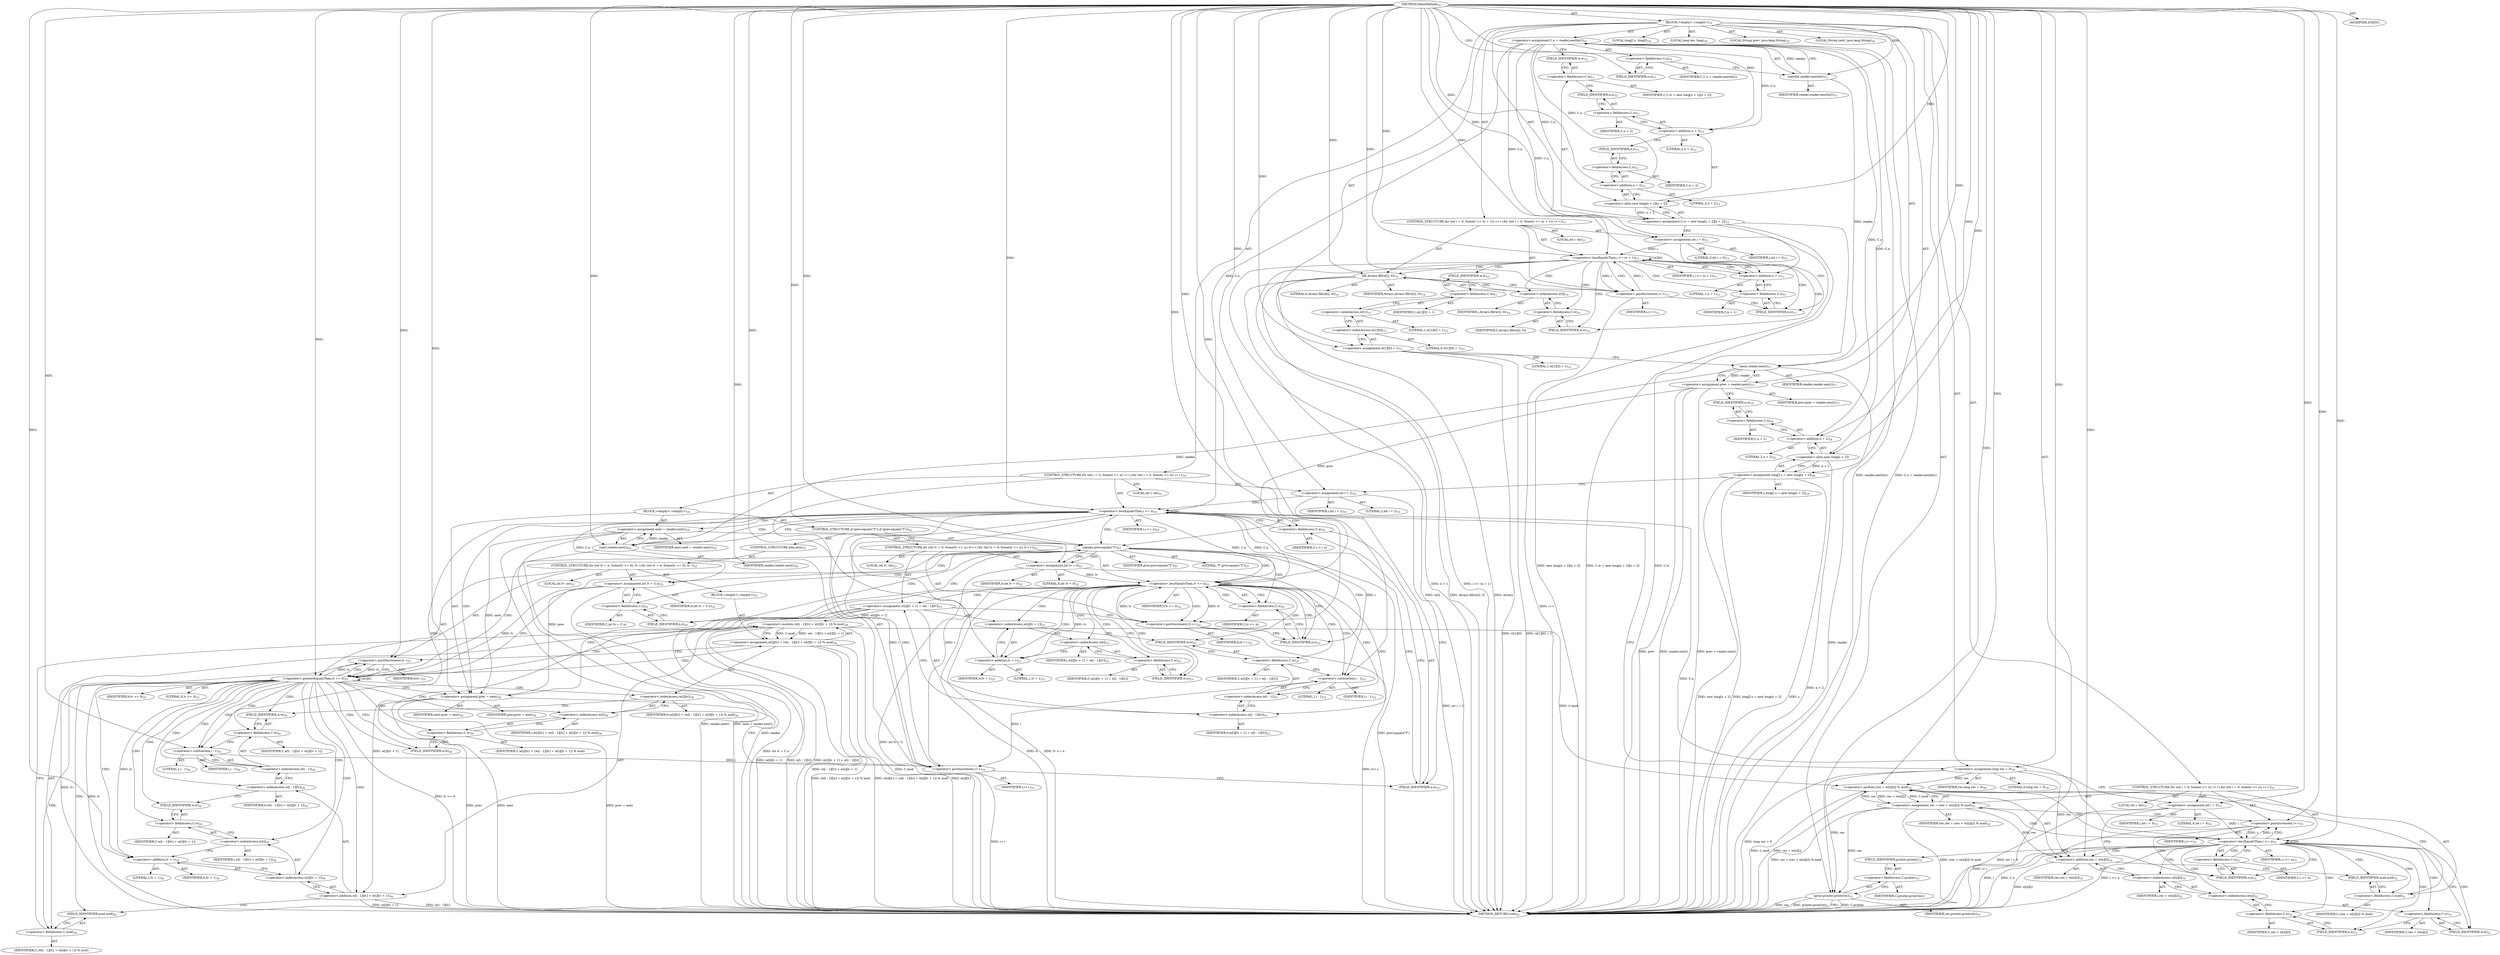 digraph "MainMethod" {  
"42" [label = <(METHOD,MainMethod)<SUB>10</SUB>> ]
"43" [label = <(BLOCK,&lt;empty&gt;,&lt;empty&gt;)<SUB>10</SUB>> ]
"44" [label = <(&lt;operator&gt;.assignment,C.n = reader.nextInt())<SUB>11</SUB>> ]
"45" [label = <(&lt;operator&gt;.fieldAccess,C.n)<SUB>11</SUB>> ]
"46" [label = <(IDENTIFIER,C,C.n = reader.nextInt())> ]
"47" [label = <(FIELD_IDENTIFIER,n,n)<SUB>11</SUB>> ]
"48" [label = <(nextInt,reader.nextInt())<SUB>11</SUB>> ]
"49" [label = <(IDENTIFIER,reader,reader.nextInt())<SUB>11</SUB>> ]
"50" [label = <(&lt;operator&gt;.assignment,C.w = new long[n + 2][n + 2])<SUB>12</SUB>> ]
"51" [label = <(&lt;operator&gt;.fieldAccess,C.w)<SUB>12</SUB>> ]
"52" [label = <(IDENTIFIER,C,C.w = new long[n + 2][n + 2])> ]
"53" [label = <(FIELD_IDENTIFIER,w,w)<SUB>12</SUB>> ]
"54" [label = <(&lt;operator&gt;.alloc,new long[n + 2][n + 2])> ]
"55" [label = <(&lt;operator&gt;.addition,n + 2)<SUB>12</SUB>> ]
"56" [label = <(&lt;operator&gt;.fieldAccess,C.n)<SUB>12</SUB>> ]
"57" [label = <(IDENTIFIER,C,n + 2)> ]
"58" [label = <(FIELD_IDENTIFIER,n,n)<SUB>12</SUB>> ]
"59" [label = <(LITERAL,2,n + 2)<SUB>12</SUB>> ]
"60" [label = <(&lt;operator&gt;.addition,n + 2)<SUB>12</SUB>> ]
"61" [label = <(&lt;operator&gt;.fieldAccess,C.n)<SUB>12</SUB>> ]
"62" [label = <(IDENTIFIER,C,n + 2)> ]
"63" [label = <(FIELD_IDENTIFIER,n,n)<SUB>12</SUB>> ]
"64" [label = <(LITERAL,2,n + 2)<SUB>12</SUB>> ]
"65" [label = <(CONTROL_STRUCTURE,for (int i = 0; Some(i &lt;= (n + 1)); i++),for (int i = 0; Some(i &lt;= (n + 1)); i++))<SUB>13</SUB>> ]
"66" [label = <(LOCAL,int i: int)<SUB>13</SUB>> ]
"67" [label = <(&lt;operator&gt;.assignment,int i = 0)<SUB>13</SUB>> ]
"68" [label = <(IDENTIFIER,i,int i = 0)<SUB>13</SUB>> ]
"69" [label = <(LITERAL,0,int i = 0)<SUB>13</SUB>> ]
"70" [label = <(&lt;operator&gt;.lessEqualsThan,i &lt;= (n + 1))<SUB>13</SUB>> ]
"71" [label = <(IDENTIFIER,i,i &lt;= (n + 1))<SUB>13</SUB>> ]
"72" [label = <(&lt;operator&gt;.addition,n + 1)<SUB>13</SUB>> ]
"73" [label = <(&lt;operator&gt;.fieldAccess,C.n)<SUB>13</SUB>> ]
"74" [label = <(IDENTIFIER,C,n + 1)> ]
"75" [label = <(FIELD_IDENTIFIER,n,n)<SUB>13</SUB>> ]
"76" [label = <(LITERAL,1,n + 1)<SUB>13</SUB>> ]
"77" [label = <(&lt;operator&gt;.postIncrement,i++)<SUB>13</SUB>> ]
"78" [label = <(IDENTIFIER,i,i++)<SUB>13</SUB>> ]
"79" [label = <(fill,Arrays.fill(w[i], 0))<SUB>14</SUB>> ]
"80" [label = <(IDENTIFIER,Arrays,Arrays.fill(w[i], 0))<SUB>14</SUB>> ]
"81" [label = <(&lt;operator&gt;.indexAccess,w[i])<SUB>14</SUB>> ]
"82" [label = <(&lt;operator&gt;.fieldAccess,C.w)<SUB>14</SUB>> ]
"83" [label = <(IDENTIFIER,C,Arrays.fill(w[i], 0))> ]
"84" [label = <(FIELD_IDENTIFIER,w,w)<SUB>14</SUB>> ]
"85" [label = <(IDENTIFIER,i,Arrays.fill(w[i], 0))<SUB>14</SUB>> ]
"86" [label = <(LITERAL,0,Arrays.fill(w[i], 0))<SUB>14</SUB>> ]
"87" [label = <(&lt;operator&gt;.assignment,w[1][0] = 1)<SUB>15</SUB>> ]
"88" [label = <(&lt;operator&gt;.indexAccess,w[1][0])<SUB>15</SUB>> ]
"89" [label = <(&lt;operator&gt;.indexAccess,w[1])<SUB>15</SUB>> ]
"90" [label = <(&lt;operator&gt;.fieldAccess,C.w)<SUB>15</SUB>> ]
"91" [label = <(IDENTIFIER,C,w[1][0] = 1)> ]
"92" [label = <(FIELD_IDENTIFIER,w,w)<SUB>15</SUB>> ]
"93" [label = <(LITERAL,1,w[1][0] = 1)<SUB>15</SUB>> ]
"94" [label = <(LITERAL,0,w[1][0] = 1)<SUB>15</SUB>> ]
"95" [label = <(LITERAL,1,w[1][0] = 1)<SUB>15</SUB>> ]
"96" [label = <(LOCAL,String prev: java.lang.String)<SUB>16</SUB>> ]
"97" [label = <(LOCAL,String next: java.lang.String)<SUB>16</SUB>> ]
"98" [label = <(&lt;operator&gt;.assignment,prev = reader.next())<SUB>17</SUB>> ]
"99" [label = <(IDENTIFIER,prev,prev = reader.next())<SUB>17</SUB>> ]
"100" [label = <(next,reader.next())<SUB>17</SUB>> ]
"101" [label = <(IDENTIFIER,reader,reader.next())<SUB>17</SUB>> ]
"102" [label = <(LOCAL,long[] s: long[])<SUB>18</SUB>> ]
"103" [label = <(&lt;operator&gt;.assignment,long[] s = new long[n + 2])<SUB>18</SUB>> ]
"104" [label = <(IDENTIFIER,s,long[] s = new long[n + 2])<SUB>18</SUB>> ]
"105" [label = <(&lt;operator&gt;.alloc,new long[n + 2])> ]
"106" [label = <(&lt;operator&gt;.addition,n + 2)<SUB>18</SUB>> ]
"107" [label = <(&lt;operator&gt;.fieldAccess,C.n)<SUB>18</SUB>> ]
"108" [label = <(IDENTIFIER,C,n + 2)> ]
"109" [label = <(FIELD_IDENTIFIER,n,n)<SUB>18</SUB>> ]
"110" [label = <(LITERAL,2,n + 2)<SUB>18</SUB>> ]
"111" [label = <(CONTROL_STRUCTURE,for (int i = 2; Some(i &lt;= n); i++),for (int i = 2; Some(i &lt;= n); i++))<SUB>19</SUB>> ]
"112" [label = <(LOCAL,int i: int)<SUB>19</SUB>> ]
"113" [label = <(&lt;operator&gt;.assignment,int i = 2)<SUB>19</SUB>> ]
"114" [label = <(IDENTIFIER,i,int i = 2)<SUB>19</SUB>> ]
"115" [label = <(LITERAL,2,int i = 2)<SUB>19</SUB>> ]
"116" [label = <(&lt;operator&gt;.lessEqualsThan,i &lt;= n)<SUB>19</SUB>> ]
"117" [label = <(IDENTIFIER,i,i &lt;= n)<SUB>19</SUB>> ]
"118" [label = <(&lt;operator&gt;.fieldAccess,C.n)<SUB>19</SUB>> ]
"119" [label = <(IDENTIFIER,C,i &lt;= n)> ]
"120" [label = <(FIELD_IDENTIFIER,n,n)<SUB>19</SUB>> ]
"121" [label = <(&lt;operator&gt;.postIncrement,i++)<SUB>19</SUB>> ]
"122" [label = <(IDENTIFIER,i,i++)<SUB>19</SUB>> ]
"123" [label = <(BLOCK,&lt;empty&gt;,&lt;empty&gt;)<SUB>19</SUB>> ]
"124" [label = <(&lt;operator&gt;.assignment,next = reader.next())<SUB>20</SUB>> ]
"125" [label = <(IDENTIFIER,next,next = reader.next())<SUB>20</SUB>> ]
"126" [label = <(next,reader.next())<SUB>20</SUB>> ]
"127" [label = <(IDENTIFIER,reader,reader.next())<SUB>20</SUB>> ]
"128" [label = <(CONTROL_STRUCTURE,if (prev.equals(&quot;f&quot;)),if (prev.equals(&quot;f&quot;)))<SUB>21</SUB>> ]
"129" [label = <(equals,prev.equals(&quot;f&quot;))<SUB>21</SUB>> ]
"130" [label = <(IDENTIFIER,prev,prev.equals(&quot;f&quot;))<SUB>21</SUB>> ]
"131" [label = <(LITERAL,&quot;f&quot;,prev.equals(&quot;f&quot;))<SUB>21</SUB>> ]
"132" [label = <(CONTROL_STRUCTURE,for (int lv = 0; Some(lv &lt;= n); lv++),for (int lv = 0; Some(lv &lt;= n); lv++))<SUB>22</SUB>> ]
"133" [label = <(LOCAL,int lv: int)<SUB>22</SUB>> ]
"134" [label = <(&lt;operator&gt;.assignment,int lv = 0)<SUB>22</SUB>> ]
"135" [label = <(IDENTIFIER,lv,int lv = 0)<SUB>22</SUB>> ]
"136" [label = <(LITERAL,0,int lv = 0)<SUB>22</SUB>> ]
"137" [label = <(&lt;operator&gt;.lessEqualsThan,lv &lt;= n)<SUB>22</SUB>> ]
"138" [label = <(IDENTIFIER,lv,lv &lt;= n)<SUB>22</SUB>> ]
"139" [label = <(&lt;operator&gt;.fieldAccess,C.n)<SUB>22</SUB>> ]
"140" [label = <(IDENTIFIER,C,lv &lt;= n)> ]
"141" [label = <(FIELD_IDENTIFIER,n,n)<SUB>22</SUB>> ]
"142" [label = <(&lt;operator&gt;.postIncrement,lv++)<SUB>22</SUB>> ]
"143" [label = <(IDENTIFIER,lv,lv++)<SUB>22</SUB>> ]
"144" [label = <(&lt;operator&gt;.assignment,w[i][lv + 1] = w[i - 1][lv])<SUB>23</SUB>> ]
"145" [label = <(&lt;operator&gt;.indexAccess,w[i][lv + 1])<SUB>23</SUB>> ]
"146" [label = <(&lt;operator&gt;.indexAccess,w[i])<SUB>23</SUB>> ]
"147" [label = <(&lt;operator&gt;.fieldAccess,C.w)<SUB>23</SUB>> ]
"148" [label = <(IDENTIFIER,C,w[i][lv + 1] = w[i - 1][lv])> ]
"149" [label = <(FIELD_IDENTIFIER,w,w)<SUB>23</SUB>> ]
"150" [label = <(IDENTIFIER,i,w[i][lv + 1] = w[i - 1][lv])<SUB>23</SUB>> ]
"151" [label = <(&lt;operator&gt;.addition,lv + 1)<SUB>23</SUB>> ]
"152" [label = <(IDENTIFIER,lv,lv + 1)<SUB>23</SUB>> ]
"153" [label = <(LITERAL,1,lv + 1)<SUB>23</SUB>> ]
"154" [label = <(&lt;operator&gt;.indexAccess,w[i - 1][lv])<SUB>23</SUB>> ]
"155" [label = <(&lt;operator&gt;.indexAccess,w[i - 1])<SUB>23</SUB>> ]
"156" [label = <(&lt;operator&gt;.fieldAccess,C.w)<SUB>23</SUB>> ]
"157" [label = <(IDENTIFIER,C,w[i][lv + 1] = w[i - 1][lv])> ]
"158" [label = <(FIELD_IDENTIFIER,w,w)<SUB>23</SUB>> ]
"159" [label = <(&lt;operator&gt;.subtraction,i - 1)<SUB>23</SUB>> ]
"160" [label = <(IDENTIFIER,i,i - 1)<SUB>23</SUB>> ]
"161" [label = <(LITERAL,1,i - 1)<SUB>23</SUB>> ]
"162" [label = <(IDENTIFIER,lv,w[i][lv + 1] = w[i - 1][lv])<SUB>23</SUB>> ]
"163" [label = <(CONTROL_STRUCTURE,else,else)<SUB>25</SUB>> ]
"164" [label = <(CONTROL_STRUCTURE,for (int lv = n; Some(lv &gt;= 0); lv--),for (int lv = n; Some(lv &gt;= 0); lv--))<SUB>25</SUB>> ]
"165" [label = <(LOCAL,int lv: int)<SUB>25</SUB>> ]
"166" [label = <(&lt;operator&gt;.assignment,int lv = C.n)<SUB>25</SUB>> ]
"167" [label = <(IDENTIFIER,lv,int lv = C.n)<SUB>25</SUB>> ]
"168" [label = <(&lt;operator&gt;.fieldAccess,C.n)<SUB>25</SUB>> ]
"169" [label = <(IDENTIFIER,C,int lv = C.n)> ]
"170" [label = <(FIELD_IDENTIFIER,n,n)<SUB>25</SUB>> ]
"171" [label = <(&lt;operator&gt;.greaterEqualsThan,lv &gt;= 0)<SUB>25</SUB>> ]
"172" [label = <(IDENTIFIER,lv,lv &gt;= 0)<SUB>25</SUB>> ]
"173" [label = <(LITERAL,0,lv &gt;= 0)<SUB>25</SUB>> ]
"174" [label = <(&lt;operator&gt;.postDecrement,lv--)<SUB>25</SUB>> ]
"175" [label = <(IDENTIFIER,lv,lv--)<SUB>25</SUB>> ]
"176" [label = <(BLOCK,&lt;empty&gt;,&lt;empty&gt;)<SUB>25</SUB>> ]
"177" [label = <(&lt;operator&gt;.assignment,w[i][lv] = (w[i - 1][lv] + w[i][lv + 1]) % mod)<SUB>26</SUB>> ]
"178" [label = <(&lt;operator&gt;.indexAccess,w[i][lv])<SUB>26</SUB>> ]
"179" [label = <(&lt;operator&gt;.indexAccess,w[i])<SUB>26</SUB>> ]
"180" [label = <(&lt;operator&gt;.fieldAccess,C.w)<SUB>26</SUB>> ]
"181" [label = <(IDENTIFIER,C,w[i][lv] = (w[i - 1][lv] + w[i][lv + 1]) % mod)> ]
"182" [label = <(FIELD_IDENTIFIER,w,w)<SUB>26</SUB>> ]
"183" [label = <(IDENTIFIER,i,w[i][lv] = (w[i - 1][lv] + w[i][lv + 1]) % mod)<SUB>26</SUB>> ]
"184" [label = <(IDENTIFIER,lv,w[i][lv] = (w[i - 1][lv] + w[i][lv + 1]) % mod)<SUB>26</SUB>> ]
"185" [label = <(&lt;operator&gt;.modulo,(w[i - 1][lv] + w[i][lv + 1]) % mod)<SUB>26</SUB>> ]
"186" [label = <(&lt;operator&gt;.addition,w[i - 1][lv] + w[i][lv + 1])<SUB>26</SUB>> ]
"187" [label = <(&lt;operator&gt;.indexAccess,w[i - 1][lv])<SUB>26</SUB>> ]
"188" [label = <(&lt;operator&gt;.indexAccess,w[i - 1])<SUB>26</SUB>> ]
"189" [label = <(&lt;operator&gt;.fieldAccess,C.w)<SUB>26</SUB>> ]
"190" [label = <(IDENTIFIER,C,w[i - 1][lv] + w[i][lv + 1])> ]
"191" [label = <(FIELD_IDENTIFIER,w,w)<SUB>26</SUB>> ]
"192" [label = <(&lt;operator&gt;.subtraction,i - 1)<SUB>26</SUB>> ]
"193" [label = <(IDENTIFIER,i,i - 1)<SUB>26</SUB>> ]
"194" [label = <(LITERAL,1,i - 1)<SUB>26</SUB>> ]
"195" [label = <(IDENTIFIER,lv,w[i - 1][lv] + w[i][lv + 1])<SUB>26</SUB>> ]
"196" [label = <(&lt;operator&gt;.indexAccess,w[i][lv + 1])<SUB>26</SUB>> ]
"197" [label = <(&lt;operator&gt;.indexAccess,w[i])<SUB>26</SUB>> ]
"198" [label = <(&lt;operator&gt;.fieldAccess,C.w)<SUB>26</SUB>> ]
"199" [label = <(IDENTIFIER,C,w[i - 1][lv] + w[i][lv + 1])> ]
"200" [label = <(FIELD_IDENTIFIER,w,w)<SUB>26</SUB>> ]
"201" [label = <(IDENTIFIER,i,w[i - 1][lv] + w[i][lv + 1])<SUB>26</SUB>> ]
"202" [label = <(&lt;operator&gt;.addition,lv + 1)<SUB>26</SUB>> ]
"203" [label = <(IDENTIFIER,lv,lv + 1)<SUB>26</SUB>> ]
"204" [label = <(LITERAL,1,lv + 1)<SUB>26</SUB>> ]
"205" [label = <(&lt;operator&gt;.fieldAccess,C.mod)<SUB>26</SUB>> ]
"206" [label = <(IDENTIFIER,C,(w[i - 1][lv] + w[i][lv + 1]) % mod)> ]
"207" [label = <(FIELD_IDENTIFIER,mod,mod)<SUB>26</SUB>> ]
"208" [label = <(&lt;operator&gt;.assignment,prev = next)<SUB>28</SUB>> ]
"209" [label = <(IDENTIFIER,prev,prev = next)<SUB>28</SUB>> ]
"210" [label = <(IDENTIFIER,next,prev = next)<SUB>28</SUB>> ]
"211" [label = <(LOCAL,long res: long)<SUB>30</SUB>> ]
"212" [label = <(&lt;operator&gt;.assignment,long res = 0)<SUB>30</SUB>> ]
"213" [label = <(IDENTIFIER,res,long res = 0)<SUB>30</SUB>> ]
"214" [label = <(LITERAL,0,long res = 0)<SUB>30</SUB>> ]
"215" [label = <(CONTROL_STRUCTURE,for (int i = 0; Some(i &lt;= n); i++),for (int i = 0; Some(i &lt;= n); i++))<SUB>31</SUB>> ]
"216" [label = <(LOCAL,int i: int)<SUB>31</SUB>> ]
"217" [label = <(&lt;operator&gt;.assignment,int i = 0)<SUB>31</SUB>> ]
"218" [label = <(IDENTIFIER,i,int i = 0)<SUB>31</SUB>> ]
"219" [label = <(LITERAL,0,int i = 0)<SUB>31</SUB>> ]
"220" [label = <(&lt;operator&gt;.lessEqualsThan,i &lt;= n)<SUB>31</SUB>> ]
"221" [label = <(IDENTIFIER,i,i &lt;= n)<SUB>31</SUB>> ]
"222" [label = <(&lt;operator&gt;.fieldAccess,C.n)<SUB>31</SUB>> ]
"223" [label = <(IDENTIFIER,C,i &lt;= n)> ]
"224" [label = <(FIELD_IDENTIFIER,n,n)<SUB>31</SUB>> ]
"225" [label = <(&lt;operator&gt;.postIncrement,i++)<SUB>31</SUB>> ]
"226" [label = <(IDENTIFIER,i,i++)<SUB>31</SUB>> ]
"227" [label = <(&lt;operator&gt;.assignment,res = (res + w[n][i]) % mod)<SUB>32</SUB>> ]
"228" [label = <(IDENTIFIER,res,res = (res + w[n][i]) % mod)<SUB>32</SUB>> ]
"229" [label = <(&lt;operator&gt;.modulo,(res + w[n][i]) % mod)<SUB>32</SUB>> ]
"230" [label = <(&lt;operator&gt;.addition,res + w[n][i])<SUB>32</SUB>> ]
"231" [label = <(IDENTIFIER,res,res + w[n][i])<SUB>32</SUB>> ]
"232" [label = <(&lt;operator&gt;.indexAccess,w[n][i])<SUB>32</SUB>> ]
"233" [label = <(&lt;operator&gt;.indexAccess,w[n])<SUB>32</SUB>> ]
"234" [label = <(&lt;operator&gt;.fieldAccess,C.w)<SUB>32</SUB>> ]
"235" [label = <(IDENTIFIER,C,res + w[n][i])> ]
"236" [label = <(FIELD_IDENTIFIER,w,w)<SUB>32</SUB>> ]
"237" [label = <(&lt;operator&gt;.fieldAccess,C.n)<SUB>32</SUB>> ]
"238" [label = <(IDENTIFIER,C,res + w[n][i])> ]
"239" [label = <(FIELD_IDENTIFIER,n,n)<SUB>32</SUB>> ]
"240" [label = <(IDENTIFIER,i,res + w[n][i])<SUB>32</SUB>> ]
"241" [label = <(&lt;operator&gt;.fieldAccess,C.mod)<SUB>32</SUB>> ]
"242" [label = <(IDENTIFIER,C,(res + w[n][i]) % mod)> ]
"243" [label = <(FIELD_IDENTIFIER,mod,mod)<SUB>32</SUB>> ]
"244" [label = <(print,printer.print(res))<SUB>33</SUB>> ]
"245" [label = <(&lt;operator&gt;.fieldAccess,C.printer)<SUB>33</SUB>> ]
"246" [label = <(IDENTIFIER,C,printer.print(res))> ]
"247" [label = <(FIELD_IDENTIFIER,printer,printer)<SUB>33</SUB>> ]
"248" [label = <(IDENTIFIER,res,printer.print(res))<SUB>33</SUB>> ]
"249" [label = <(MODIFIER,STATIC)> ]
"250" [label = <(METHOD_RETURN,void)<SUB>10</SUB>> ]
  "42" -> "43"  [ label = "AST: "] 
  "42" -> "249"  [ label = "AST: "] 
  "42" -> "250"  [ label = "AST: "] 
  "43" -> "44"  [ label = "AST: "] 
  "43" -> "50"  [ label = "AST: "] 
  "43" -> "65"  [ label = "AST: "] 
  "43" -> "87"  [ label = "AST: "] 
  "43" -> "96"  [ label = "AST: "] 
  "43" -> "97"  [ label = "AST: "] 
  "43" -> "98"  [ label = "AST: "] 
  "43" -> "102"  [ label = "AST: "] 
  "43" -> "103"  [ label = "AST: "] 
  "43" -> "111"  [ label = "AST: "] 
  "43" -> "211"  [ label = "AST: "] 
  "43" -> "212"  [ label = "AST: "] 
  "43" -> "215"  [ label = "AST: "] 
  "43" -> "244"  [ label = "AST: "] 
  "44" -> "45"  [ label = "AST: "] 
  "44" -> "48"  [ label = "AST: "] 
  "45" -> "46"  [ label = "AST: "] 
  "45" -> "47"  [ label = "AST: "] 
  "48" -> "49"  [ label = "AST: "] 
  "50" -> "51"  [ label = "AST: "] 
  "50" -> "54"  [ label = "AST: "] 
  "51" -> "52"  [ label = "AST: "] 
  "51" -> "53"  [ label = "AST: "] 
  "54" -> "55"  [ label = "AST: "] 
  "54" -> "60"  [ label = "AST: "] 
  "55" -> "56"  [ label = "AST: "] 
  "55" -> "59"  [ label = "AST: "] 
  "56" -> "57"  [ label = "AST: "] 
  "56" -> "58"  [ label = "AST: "] 
  "60" -> "61"  [ label = "AST: "] 
  "60" -> "64"  [ label = "AST: "] 
  "61" -> "62"  [ label = "AST: "] 
  "61" -> "63"  [ label = "AST: "] 
  "65" -> "66"  [ label = "AST: "] 
  "65" -> "67"  [ label = "AST: "] 
  "65" -> "70"  [ label = "AST: "] 
  "65" -> "77"  [ label = "AST: "] 
  "65" -> "79"  [ label = "AST: "] 
  "67" -> "68"  [ label = "AST: "] 
  "67" -> "69"  [ label = "AST: "] 
  "70" -> "71"  [ label = "AST: "] 
  "70" -> "72"  [ label = "AST: "] 
  "72" -> "73"  [ label = "AST: "] 
  "72" -> "76"  [ label = "AST: "] 
  "73" -> "74"  [ label = "AST: "] 
  "73" -> "75"  [ label = "AST: "] 
  "77" -> "78"  [ label = "AST: "] 
  "79" -> "80"  [ label = "AST: "] 
  "79" -> "81"  [ label = "AST: "] 
  "79" -> "86"  [ label = "AST: "] 
  "81" -> "82"  [ label = "AST: "] 
  "81" -> "85"  [ label = "AST: "] 
  "82" -> "83"  [ label = "AST: "] 
  "82" -> "84"  [ label = "AST: "] 
  "87" -> "88"  [ label = "AST: "] 
  "87" -> "95"  [ label = "AST: "] 
  "88" -> "89"  [ label = "AST: "] 
  "88" -> "94"  [ label = "AST: "] 
  "89" -> "90"  [ label = "AST: "] 
  "89" -> "93"  [ label = "AST: "] 
  "90" -> "91"  [ label = "AST: "] 
  "90" -> "92"  [ label = "AST: "] 
  "98" -> "99"  [ label = "AST: "] 
  "98" -> "100"  [ label = "AST: "] 
  "100" -> "101"  [ label = "AST: "] 
  "103" -> "104"  [ label = "AST: "] 
  "103" -> "105"  [ label = "AST: "] 
  "105" -> "106"  [ label = "AST: "] 
  "106" -> "107"  [ label = "AST: "] 
  "106" -> "110"  [ label = "AST: "] 
  "107" -> "108"  [ label = "AST: "] 
  "107" -> "109"  [ label = "AST: "] 
  "111" -> "112"  [ label = "AST: "] 
  "111" -> "113"  [ label = "AST: "] 
  "111" -> "116"  [ label = "AST: "] 
  "111" -> "121"  [ label = "AST: "] 
  "111" -> "123"  [ label = "AST: "] 
  "113" -> "114"  [ label = "AST: "] 
  "113" -> "115"  [ label = "AST: "] 
  "116" -> "117"  [ label = "AST: "] 
  "116" -> "118"  [ label = "AST: "] 
  "118" -> "119"  [ label = "AST: "] 
  "118" -> "120"  [ label = "AST: "] 
  "121" -> "122"  [ label = "AST: "] 
  "123" -> "124"  [ label = "AST: "] 
  "123" -> "128"  [ label = "AST: "] 
  "123" -> "208"  [ label = "AST: "] 
  "124" -> "125"  [ label = "AST: "] 
  "124" -> "126"  [ label = "AST: "] 
  "126" -> "127"  [ label = "AST: "] 
  "128" -> "129"  [ label = "AST: "] 
  "128" -> "132"  [ label = "AST: "] 
  "128" -> "163"  [ label = "AST: "] 
  "129" -> "130"  [ label = "AST: "] 
  "129" -> "131"  [ label = "AST: "] 
  "132" -> "133"  [ label = "AST: "] 
  "132" -> "134"  [ label = "AST: "] 
  "132" -> "137"  [ label = "AST: "] 
  "132" -> "142"  [ label = "AST: "] 
  "132" -> "144"  [ label = "AST: "] 
  "134" -> "135"  [ label = "AST: "] 
  "134" -> "136"  [ label = "AST: "] 
  "137" -> "138"  [ label = "AST: "] 
  "137" -> "139"  [ label = "AST: "] 
  "139" -> "140"  [ label = "AST: "] 
  "139" -> "141"  [ label = "AST: "] 
  "142" -> "143"  [ label = "AST: "] 
  "144" -> "145"  [ label = "AST: "] 
  "144" -> "154"  [ label = "AST: "] 
  "145" -> "146"  [ label = "AST: "] 
  "145" -> "151"  [ label = "AST: "] 
  "146" -> "147"  [ label = "AST: "] 
  "146" -> "150"  [ label = "AST: "] 
  "147" -> "148"  [ label = "AST: "] 
  "147" -> "149"  [ label = "AST: "] 
  "151" -> "152"  [ label = "AST: "] 
  "151" -> "153"  [ label = "AST: "] 
  "154" -> "155"  [ label = "AST: "] 
  "154" -> "162"  [ label = "AST: "] 
  "155" -> "156"  [ label = "AST: "] 
  "155" -> "159"  [ label = "AST: "] 
  "156" -> "157"  [ label = "AST: "] 
  "156" -> "158"  [ label = "AST: "] 
  "159" -> "160"  [ label = "AST: "] 
  "159" -> "161"  [ label = "AST: "] 
  "163" -> "164"  [ label = "AST: "] 
  "164" -> "165"  [ label = "AST: "] 
  "164" -> "166"  [ label = "AST: "] 
  "164" -> "171"  [ label = "AST: "] 
  "164" -> "174"  [ label = "AST: "] 
  "164" -> "176"  [ label = "AST: "] 
  "166" -> "167"  [ label = "AST: "] 
  "166" -> "168"  [ label = "AST: "] 
  "168" -> "169"  [ label = "AST: "] 
  "168" -> "170"  [ label = "AST: "] 
  "171" -> "172"  [ label = "AST: "] 
  "171" -> "173"  [ label = "AST: "] 
  "174" -> "175"  [ label = "AST: "] 
  "176" -> "177"  [ label = "AST: "] 
  "177" -> "178"  [ label = "AST: "] 
  "177" -> "185"  [ label = "AST: "] 
  "178" -> "179"  [ label = "AST: "] 
  "178" -> "184"  [ label = "AST: "] 
  "179" -> "180"  [ label = "AST: "] 
  "179" -> "183"  [ label = "AST: "] 
  "180" -> "181"  [ label = "AST: "] 
  "180" -> "182"  [ label = "AST: "] 
  "185" -> "186"  [ label = "AST: "] 
  "185" -> "205"  [ label = "AST: "] 
  "186" -> "187"  [ label = "AST: "] 
  "186" -> "196"  [ label = "AST: "] 
  "187" -> "188"  [ label = "AST: "] 
  "187" -> "195"  [ label = "AST: "] 
  "188" -> "189"  [ label = "AST: "] 
  "188" -> "192"  [ label = "AST: "] 
  "189" -> "190"  [ label = "AST: "] 
  "189" -> "191"  [ label = "AST: "] 
  "192" -> "193"  [ label = "AST: "] 
  "192" -> "194"  [ label = "AST: "] 
  "196" -> "197"  [ label = "AST: "] 
  "196" -> "202"  [ label = "AST: "] 
  "197" -> "198"  [ label = "AST: "] 
  "197" -> "201"  [ label = "AST: "] 
  "198" -> "199"  [ label = "AST: "] 
  "198" -> "200"  [ label = "AST: "] 
  "202" -> "203"  [ label = "AST: "] 
  "202" -> "204"  [ label = "AST: "] 
  "205" -> "206"  [ label = "AST: "] 
  "205" -> "207"  [ label = "AST: "] 
  "208" -> "209"  [ label = "AST: "] 
  "208" -> "210"  [ label = "AST: "] 
  "212" -> "213"  [ label = "AST: "] 
  "212" -> "214"  [ label = "AST: "] 
  "215" -> "216"  [ label = "AST: "] 
  "215" -> "217"  [ label = "AST: "] 
  "215" -> "220"  [ label = "AST: "] 
  "215" -> "225"  [ label = "AST: "] 
  "215" -> "227"  [ label = "AST: "] 
  "217" -> "218"  [ label = "AST: "] 
  "217" -> "219"  [ label = "AST: "] 
  "220" -> "221"  [ label = "AST: "] 
  "220" -> "222"  [ label = "AST: "] 
  "222" -> "223"  [ label = "AST: "] 
  "222" -> "224"  [ label = "AST: "] 
  "225" -> "226"  [ label = "AST: "] 
  "227" -> "228"  [ label = "AST: "] 
  "227" -> "229"  [ label = "AST: "] 
  "229" -> "230"  [ label = "AST: "] 
  "229" -> "241"  [ label = "AST: "] 
  "230" -> "231"  [ label = "AST: "] 
  "230" -> "232"  [ label = "AST: "] 
  "232" -> "233"  [ label = "AST: "] 
  "232" -> "240"  [ label = "AST: "] 
  "233" -> "234"  [ label = "AST: "] 
  "233" -> "237"  [ label = "AST: "] 
  "234" -> "235"  [ label = "AST: "] 
  "234" -> "236"  [ label = "AST: "] 
  "237" -> "238"  [ label = "AST: "] 
  "237" -> "239"  [ label = "AST: "] 
  "241" -> "242"  [ label = "AST: "] 
  "241" -> "243"  [ label = "AST: "] 
  "244" -> "245"  [ label = "AST: "] 
  "244" -> "248"  [ label = "AST: "] 
  "245" -> "246"  [ label = "AST: "] 
  "245" -> "247"  [ label = "AST: "] 
  "44" -> "53"  [ label = "CFG: "] 
  "50" -> "67"  [ label = "CFG: "] 
  "87" -> "100"  [ label = "CFG: "] 
  "98" -> "109"  [ label = "CFG: "] 
  "103" -> "113"  [ label = "CFG: "] 
  "212" -> "217"  [ label = "CFG: "] 
  "244" -> "250"  [ label = "CFG: "] 
  "45" -> "48"  [ label = "CFG: "] 
  "48" -> "44"  [ label = "CFG: "] 
  "51" -> "58"  [ label = "CFG: "] 
  "54" -> "50"  [ label = "CFG: "] 
  "67" -> "75"  [ label = "CFG: "] 
  "70" -> "84"  [ label = "CFG: "] 
  "70" -> "92"  [ label = "CFG: "] 
  "77" -> "75"  [ label = "CFG: "] 
  "79" -> "77"  [ label = "CFG: "] 
  "88" -> "87"  [ label = "CFG: "] 
  "100" -> "98"  [ label = "CFG: "] 
  "105" -> "103"  [ label = "CFG: "] 
  "113" -> "120"  [ label = "CFG: "] 
  "116" -> "126"  [ label = "CFG: "] 
  "116" -> "212"  [ label = "CFG: "] 
  "121" -> "120"  [ label = "CFG: "] 
  "217" -> "224"  [ label = "CFG: "] 
  "220" -> "236"  [ label = "CFG: "] 
  "220" -> "247"  [ label = "CFG: "] 
  "225" -> "224"  [ label = "CFG: "] 
  "227" -> "225"  [ label = "CFG: "] 
  "245" -> "244"  [ label = "CFG: "] 
  "47" -> "45"  [ label = "CFG: "] 
  "53" -> "51"  [ label = "CFG: "] 
  "55" -> "63"  [ label = "CFG: "] 
  "60" -> "54"  [ label = "CFG: "] 
  "72" -> "70"  [ label = "CFG: "] 
  "81" -> "79"  [ label = "CFG: "] 
  "89" -> "88"  [ label = "CFG: "] 
  "106" -> "105"  [ label = "CFG: "] 
  "118" -> "116"  [ label = "CFG: "] 
  "124" -> "129"  [ label = "CFG: "] 
  "208" -> "121"  [ label = "CFG: "] 
  "222" -> "220"  [ label = "CFG: "] 
  "229" -> "227"  [ label = "CFG: "] 
  "247" -> "245"  [ label = "CFG: "] 
  "56" -> "55"  [ label = "CFG: "] 
  "61" -> "60"  [ label = "CFG: "] 
  "73" -> "72"  [ label = "CFG: "] 
  "82" -> "81"  [ label = "CFG: "] 
  "90" -> "89"  [ label = "CFG: "] 
  "107" -> "106"  [ label = "CFG: "] 
  "120" -> "118"  [ label = "CFG: "] 
  "126" -> "124"  [ label = "CFG: "] 
  "129" -> "134"  [ label = "CFG: "] 
  "129" -> "170"  [ label = "CFG: "] 
  "224" -> "222"  [ label = "CFG: "] 
  "230" -> "243"  [ label = "CFG: "] 
  "241" -> "229"  [ label = "CFG: "] 
  "58" -> "56"  [ label = "CFG: "] 
  "63" -> "61"  [ label = "CFG: "] 
  "75" -> "73"  [ label = "CFG: "] 
  "84" -> "82"  [ label = "CFG: "] 
  "92" -> "90"  [ label = "CFG: "] 
  "109" -> "107"  [ label = "CFG: "] 
  "134" -> "141"  [ label = "CFG: "] 
  "137" -> "149"  [ label = "CFG: "] 
  "137" -> "208"  [ label = "CFG: "] 
  "142" -> "141"  [ label = "CFG: "] 
  "144" -> "142"  [ label = "CFG: "] 
  "232" -> "230"  [ label = "CFG: "] 
  "243" -> "241"  [ label = "CFG: "] 
  "139" -> "137"  [ label = "CFG: "] 
  "145" -> "158"  [ label = "CFG: "] 
  "154" -> "144"  [ label = "CFG: "] 
  "166" -> "171"  [ label = "CFG: "] 
  "171" -> "182"  [ label = "CFG: "] 
  "171" -> "208"  [ label = "CFG: "] 
  "174" -> "171"  [ label = "CFG: "] 
  "233" -> "232"  [ label = "CFG: "] 
  "141" -> "139"  [ label = "CFG: "] 
  "146" -> "151"  [ label = "CFG: "] 
  "151" -> "145"  [ label = "CFG: "] 
  "155" -> "154"  [ label = "CFG: "] 
  "168" -> "166"  [ label = "CFG: "] 
  "177" -> "174"  [ label = "CFG: "] 
  "234" -> "239"  [ label = "CFG: "] 
  "237" -> "233"  [ label = "CFG: "] 
  "147" -> "146"  [ label = "CFG: "] 
  "156" -> "159"  [ label = "CFG: "] 
  "159" -> "155"  [ label = "CFG: "] 
  "170" -> "168"  [ label = "CFG: "] 
  "178" -> "191"  [ label = "CFG: "] 
  "185" -> "177"  [ label = "CFG: "] 
  "236" -> "234"  [ label = "CFG: "] 
  "239" -> "237"  [ label = "CFG: "] 
  "149" -> "147"  [ label = "CFG: "] 
  "158" -> "156"  [ label = "CFG: "] 
  "179" -> "178"  [ label = "CFG: "] 
  "186" -> "207"  [ label = "CFG: "] 
  "205" -> "185"  [ label = "CFG: "] 
  "180" -> "179"  [ label = "CFG: "] 
  "187" -> "200"  [ label = "CFG: "] 
  "196" -> "186"  [ label = "CFG: "] 
  "207" -> "205"  [ label = "CFG: "] 
  "182" -> "180"  [ label = "CFG: "] 
  "188" -> "187"  [ label = "CFG: "] 
  "197" -> "202"  [ label = "CFG: "] 
  "202" -> "196"  [ label = "CFG: "] 
  "189" -> "192"  [ label = "CFG: "] 
  "192" -> "188"  [ label = "CFG: "] 
  "198" -> "197"  [ label = "CFG: "] 
  "191" -> "189"  [ label = "CFG: "] 
  "200" -> "198"  [ label = "CFG: "] 
  "42" -> "47"  [ label = "CFG: "] 
  "44" -> "250"  [ label = "DDG: reader.nextInt()"] 
  "44" -> "250"  [ label = "DDG: C.n = reader.nextInt()"] 
  "50" -> "250"  [ label = "DDG: C.w"] 
  "50" -> "250"  [ label = "DDG: new long[n + 2][n + 2]"] 
  "50" -> "250"  [ label = "DDG: C.w = new long[n + 2][n + 2]"] 
  "70" -> "250"  [ label = "DDG: n + 1"] 
  "70" -> "250"  [ label = "DDG: i &lt;= (n + 1)"] 
  "87" -> "250"  [ label = "DDG: w[1][0]"] 
  "87" -> "250"  [ label = "DDG: w[1][0] = 1"] 
  "98" -> "250"  [ label = "DDG: prev"] 
  "100" -> "250"  [ label = "DDG: reader"] 
  "98" -> "250"  [ label = "DDG: reader.next()"] 
  "98" -> "250"  [ label = "DDG: prev = reader.next()"] 
  "103" -> "250"  [ label = "DDG: s"] 
  "105" -> "250"  [ label = "DDG: n + 2"] 
  "103" -> "250"  [ label = "DDG: new long[n + 2]"] 
  "103" -> "250"  [ label = "DDG: long[] s = new long[n + 2]"] 
  "113" -> "250"  [ label = "DDG: int i = 2"] 
  "212" -> "250"  [ label = "DDG: long res = 0"] 
  "217" -> "250"  [ label = "DDG: int i = 0"] 
  "220" -> "250"  [ label = "DDG: i"] 
  "220" -> "250"  [ label = "DDG: C.n"] 
  "220" -> "250"  [ label = "DDG: i &lt;= n"] 
  "244" -> "250"  [ label = "DDG: C.printer"] 
  "244" -> "250"  [ label = "DDG: res"] 
  "244" -> "250"  [ label = "DDG: printer.print(res)"] 
  "230" -> "250"  [ label = "DDG: w[n][i]"] 
  "229" -> "250"  [ label = "DDG: res + w[n][i]"] 
  "229" -> "250"  [ label = "DDG: C.mod"] 
  "227" -> "250"  [ label = "DDG: (res + w[n][i]) % mod"] 
  "227" -> "250"  [ label = "DDG: res = (res + w[n][i]) % mod"] 
  "225" -> "250"  [ label = "DDG: i++"] 
  "126" -> "250"  [ label = "DDG: reader"] 
  "124" -> "250"  [ label = "DDG: reader.next()"] 
  "124" -> "250"  [ label = "DDG: next = reader.next()"] 
  "129" -> "250"  [ label = "DDG: prev.equals(&quot;f&quot;)"] 
  "166" -> "250"  [ label = "DDG: int lv = C.n"] 
  "171" -> "250"  [ label = "DDG: lv"] 
  "171" -> "250"  [ label = "DDG: lv &gt;= 0"] 
  "177" -> "250"  [ label = "DDG: w[i][lv]"] 
  "186" -> "250"  [ label = "DDG: w[i - 1][lv]"] 
  "186" -> "250"  [ label = "DDG: w[i][lv + 1]"] 
  "185" -> "250"  [ label = "DDG: w[i - 1][lv] + w[i][lv + 1]"] 
  "185" -> "250"  [ label = "DDG: C.mod"] 
  "177" -> "250"  [ label = "DDG: (w[i - 1][lv] + w[i][lv + 1]) % mod"] 
  "177" -> "250"  [ label = "DDG: w[i][lv] = (w[i - 1][lv] + w[i][lv + 1]) % mod"] 
  "174" -> "250"  [ label = "DDG: lv--"] 
  "134" -> "250"  [ label = "DDG: int lv = 0"] 
  "137" -> "250"  [ label = "DDG: lv"] 
  "137" -> "250"  [ label = "DDG: lv &lt;= n"] 
  "208" -> "250"  [ label = "DDG: prev"] 
  "208" -> "250"  [ label = "DDG: next"] 
  "208" -> "250"  [ label = "DDG: prev = next"] 
  "121" -> "250"  [ label = "DDG: i++"] 
  "144" -> "250"  [ label = "DDG: w[i][lv + 1]"] 
  "144" -> "250"  [ label = "DDG: w[i - 1][lv]"] 
  "144" -> "250"  [ label = "DDG: w[i][lv + 1] = w[i - 1][lv]"] 
  "142" -> "250"  [ label = "DDG: lv++"] 
  "79" -> "250"  [ label = "DDG: w[i]"] 
  "79" -> "250"  [ label = "DDG: Arrays.fill(w[i], 0)"] 
  "77" -> "250"  [ label = "DDG: i++"] 
  "79" -> "250"  [ label = "DDG: Arrays"] 
  "48" -> "44"  [ label = "DDG: reader"] 
  "54" -> "50"  [ label = "DDG: n + 2"] 
  "42" -> "87"  [ label = "DDG: "] 
  "100" -> "98"  [ label = "DDG: reader"] 
  "105" -> "103"  [ label = "DDG: n + 2"] 
  "42" -> "212"  [ label = "DDG: "] 
  "42" -> "67"  [ label = "DDG: "] 
  "42" -> "113"  [ label = "DDG: "] 
  "42" -> "217"  [ label = "DDG: "] 
  "229" -> "227"  [ label = "DDG: res + w[n][i]"] 
  "229" -> "227"  [ label = "DDG: C.mod"] 
  "212" -> "244"  [ label = "DDG: res"] 
  "227" -> "244"  [ label = "DDG: res"] 
  "42" -> "244"  [ label = "DDG: "] 
  "42" -> "48"  [ label = "DDG: "] 
  "44" -> "54"  [ label = "DDG: C.n"] 
  "42" -> "54"  [ label = "DDG: "] 
  "67" -> "70"  [ label = "DDG: i"] 
  "77" -> "70"  [ label = "DDG: i"] 
  "42" -> "70"  [ label = "DDG: "] 
  "44" -> "70"  [ label = "DDG: C.n"] 
  "70" -> "77"  [ label = "DDG: i"] 
  "42" -> "77"  [ label = "DDG: "] 
  "42" -> "79"  [ label = "DDG: "] 
  "48" -> "100"  [ label = "DDG: reader"] 
  "42" -> "100"  [ label = "DDG: "] 
  "44" -> "105"  [ label = "DDG: C.n"] 
  "42" -> "105"  [ label = "DDG: "] 
  "113" -> "116"  [ label = "DDG: i"] 
  "121" -> "116"  [ label = "DDG: i"] 
  "42" -> "116"  [ label = "DDG: "] 
  "137" -> "116"  [ label = "DDG: C.n"] 
  "44" -> "116"  [ label = "DDG: C.n"] 
  "116" -> "121"  [ label = "DDG: i"] 
  "192" -> "121"  [ label = "DDG: i"] 
  "159" -> "121"  [ label = "DDG: i"] 
  "42" -> "121"  [ label = "DDG: "] 
  "126" -> "124"  [ label = "DDG: reader"] 
  "124" -> "208"  [ label = "DDG: next"] 
  "42" -> "208"  [ label = "DDG: "] 
  "217" -> "220"  [ label = "DDG: i"] 
  "225" -> "220"  [ label = "DDG: i"] 
  "42" -> "220"  [ label = "DDG: "] 
  "116" -> "220"  [ label = "DDG: C.n"] 
  "220" -> "225"  [ label = "DDG: i"] 
  "42" -> "225"  [ label = "DDG: "] 
  "44" -> "55"  [ label = "DDG: C.n"] 
  "42" -> "55"  [ label = "DDG: "] 
  "44" -> "60"  [ label = "DDG: C.n"] 
  "42" -> "60"  [ label = "DDG: "] 
  "44" -> "72"  [ label = "DDG: C.n"] 
  "42" -> "72"  [ label = "DDG: "] 
  "44" -> "106"  [ label = "DDG: C.n"] 
  "42" -> "106"  [ label = "DDG: "] 
  "212" -> "229"  [ label = "DDG: res"] 
  "227" -> "229"  [ label = "DDG: res"] 
  "42" -> "229"  [ label = "DDG: "] 
  "185" -> "229"  [ label = "DDG: C.mod"] 
  "100" -> "126"  [ label = "DDG: reader"] 
  "42" -> "126"  [ label = "DDG: "] 
  "98" -> "129"  [ label = "DDG: prev"] 
  "208" -> "129"  [ label = "DDG: prev"] 
  "42" -> "129"  [ label = "DDG: "] 
  "42" -> "134"  [ label = "DDG: "] 
  "212" -> "230"  [ label = "DDG: res"] 
  "227" -> "230"  [ label = "DDG: res"] 
  "42" -> "230"  [ label = "DDG: "] 
  "134" -> "137"  [ label = "DDG: lv"] 
  "142" -> "137"  [ label = "DDG: lv"] 
  "42" -> "137"  [ label = "DDG: "] 
  "116" -> "137"  [ label = "DDG: C.n"] 
  "42" -> "142"  [ label = "DDG: "] 
  "137" -> "142"  [ label = "DDG: lv"] 
  "116" -> "166"  [ label = "DDG: C.n"] 
  "166" -> "171"  [ label = "DDG: lv"] 
  "174" -> "171"  [ label = "DDG: lv"] 
  "42" -> "171"  [ label = "DDG: "] 
  "42" -> "174"  [ label = "DDG: "] 
  "171" -> "174"  [ label = "DDG: lv"] 
  "185" -> "177"  [ label = "DDG: w[i - 1][lv] + w[i][lv + 1]"] 
  "185" -> "177"  [ label = "DDG: C.mod"] 
  "137" -> "151"  [ label = "DDG: lv"] 
  "42" -> "151"  [ label = "DDG: "] 
  "116" -> "159"  [ label = "DDG: i"] 
  "42" -> "159"  [ label = "DDG: "] 
  "144" -> "185"  [ label = "DDG: w[i][lv + 1]"] 
  "144" -> "186"  [ label = "DDG: w[i][lv + 1]"] 
  "171" -> "202"  [ label = "DDG: lv"] 
  "42" -> "202"  [ label = "DDG: "] 
  "116" -> "192"  [ label = "DDG: i"] 
  "42" -> "192"  [ label = "DDG: "] 
  "70" -> "73"  [ label = "CDG: "] 
  "70" -> "77"  [ label = "CDG: "] 
  "70" -> "75"  [ label = "CDG: "] 
  "70" -> "81"  [ label = "CDG: "] 
  "70" -> "84"  [ label = "CDG: "] 
  "70" -> "79"  [ label = "CDG: "] 
  "70" -> "70"  [ label = "CDG: "] 
  "70" -> "72"  [ label = "CDG: "] 
  "70" -> "82"  [ label = "CDG: "] 
  "116" -> "120"  [ label = "CDG: "] 
  "116" -> "121"  [ label = "CDG: "] 
  "116" -> "129"  [ label = "CDG: "] 
  "116" -> "208"  [ label = "CDG: "] 
  "116" -> "118"  [ label = "CDG: "] 
  "116" -> "116"  [ label = "CDG: "] 
  "116" -> "126"  [ label = "CDG: "] 
  "116" -> "124"  [ label = "CDG: "] 
  "220" -> "230"  [ label = "CDG: "] 
  "220" -> "225"  [ label = "CDG: "] 
  "220" -> "232"  [ label = "CDG: "] 
  "220" -> "243"  [ label = "CDG: "] 
  "220" -> "224"  [ label = "CDG: "] 
  "220" -> "233"  [ label = "CDG: "] 
  "220" -> "239"  [ label = "CDG: "] 
  "220" -> "236"  [ label = "CDG: "] 
  "220" -> "237"  [ label = "CDG: "] 
  "220" -> "220"  [ label = "CDG: "] 
  "220" -> "234"  [ label = "CDG: "] 
  "220" -> "229"  [ label = "CDG: "] 
  "220" -> "241"  [ label = "CDG: "] 
  "220" -> "227"  [ label = "CDG: "] 
  "220" -> "222"  [ label = "CDG: "] 
  "129" -> "168"  [ label = "CDG: "] 
  "129" -> "170"  [ label = "CDG: "] 
  "129" -> "134"  [ label = "CDG: "] 
  "129" -> "137"  [ label = "CDG: "] 
  "129" -> "139"  [ label = "CDG: "] 
  "129" -> "171"  [ label = "CDG: "] 
  "129" -> "141"  [ label = "CDG: "] 
  "129" -> "166"  [ label = "CDG: "] 
  "137" -> "154"  [ label = "CDG: "] 
  "137" -> "145"  [ label = "CDG: "] 
  "137" -> "146"  [ label = "CDG: "] 
  "137" -> "149"  [ label = "CDG: "] 
  "137" -> "151"  [ label = "CDG: "] 
  "137" -> "144"  [ label = "CDG: "] 
  "137" -> "137"  [ label = "CDG: "] 
  "137" -> "155"  [ label = "CDG: "] 
  "137" -> "139"  [ label = "CDG: "] 
  "137" -> "158"  [ label = "CDG: "] 
  "137" -> "141"  [ label = "CDG: "] 
  "137" -> "142"  [ label = "CDG: "] 
  "137" -> "159"  [ label = "CDG: "] 
  "137" -> "147"  [ label = "CDG: "] 
  "137" -> "156"  [ label = "CDG: "] 
  "171" -> "188"  [ label = "CDG: "] 
  "171" -> "192"  [ label = "CDG: "] 
  "171" -> "179"  [ label = "CDG: "] 
  "171" -> "178"  [ label = "CDG: "] 
  "171" -> "196"  [ label = "CDG: "] 
  "171" -> "185"  [ label = "CDG: "] 
  "171" -> "197"  [ label = "CDG: "] 
  "171" -> "198"  [ label = "CDG: "] 
  "171" -> "189"  [ label = "CDG: "] 
  "171" -> "191"  [ label = "CDG: "] 
  "171" -> "187"  [ label = "CDG: "] 
  "171" -> "207"  [ label = "CDG: "] 
  "171" -> "174"  [ label = "CDG: "] 
  "171" -> "182"  [ label = "CDG: "] 
  "171" -> "186"  [ label = "CDG: "] 
  "171" -> "202"  [ label = "CDG: "] 
  "171" -> "180"  [ label = "CDG: "] 
  "171" -> "205"  [ label = "CDG: "] 
  "171" -> "171"  [ label = "CDG: "] 
  "171" -> "200"  [ label = "CDG: "] 
  "171" -> "177"  [ label = "CDG: "] 
}
